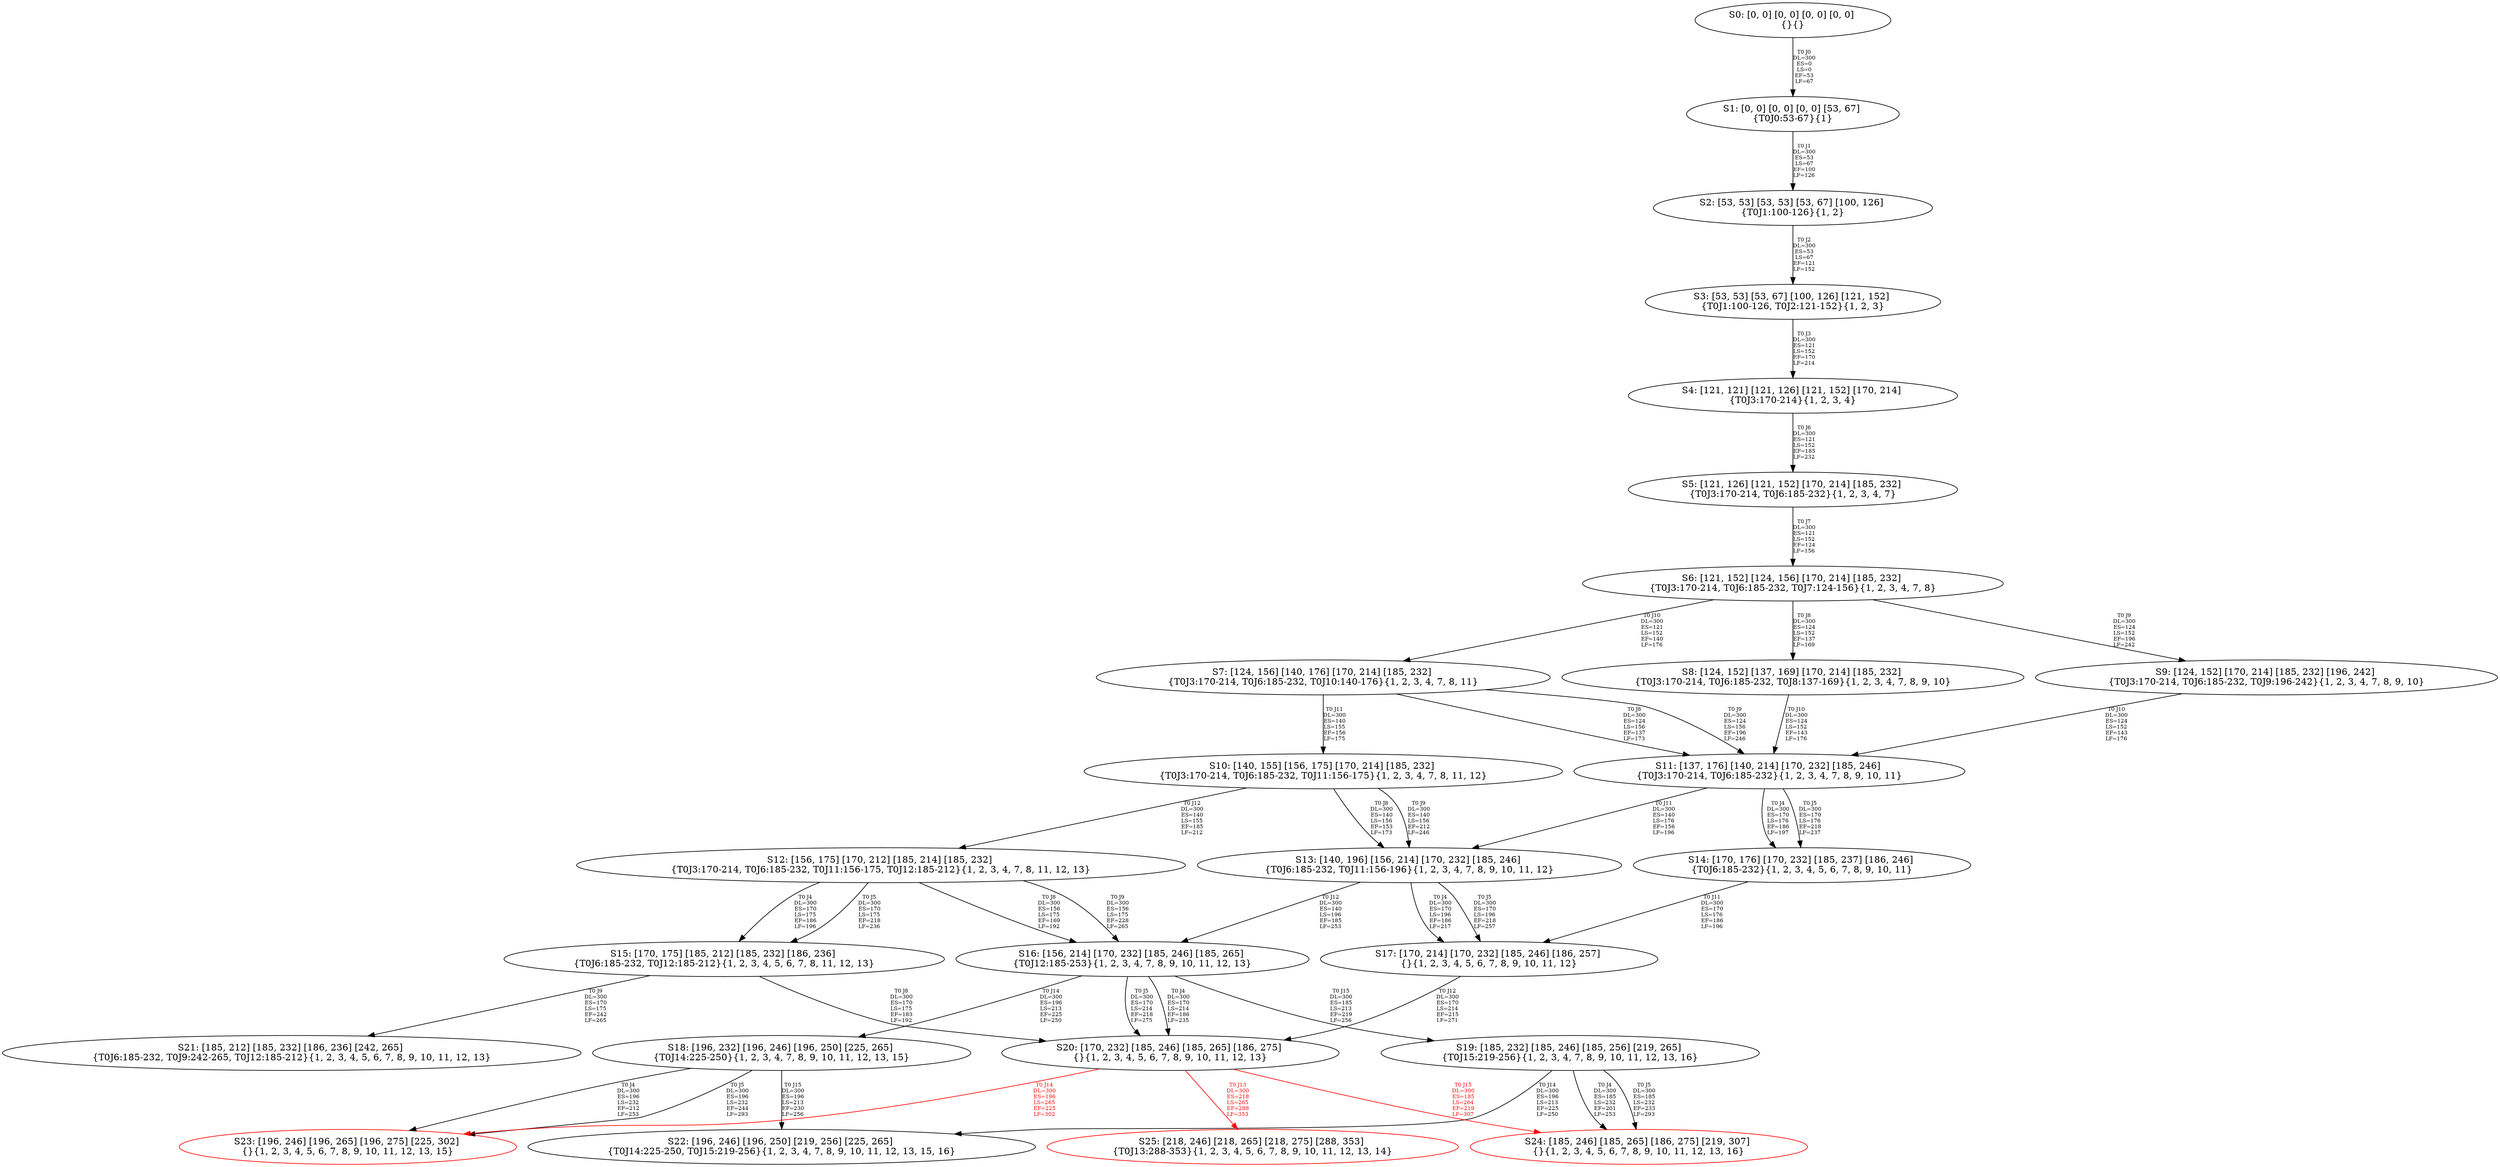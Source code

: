 digraph {
	S0[label="S0: [0, 0] [0, 0] [0, 0] [0, 0] \n{}{}"];
	S1[label="S1: [0, 0] [0, 0] [0, 0] [53, 67] \n{T0J0:53-67}{1}"];
	S2[label="S2: [53, 53] [53, 53] [53, 67] [100, 126] \n{T0J1:100-126}{1, 2}"];
	S3[label="S3: [53, 53] [53, 67] [100, 126] [121, 152] \n{T0J1:100-126, T0J2:121-152}{1, 2, 3}"];
	S4[label="S4: [121, 121] [121, 126] [121, 152] [170, 214] \n{T0J3:170-214}{1, 2, 3, 4}"];
	S5[label="S5: [121, 126] [121, 152] [170, 214] [185, 232] \n{T0J3:170-214, T0J6:185-232}{1, 2, 3, 4, 7}"];
	S6[label="S6: [121, 152] [124, 156] [170, 214] [185, 232] \n{T0J3:170-214, T0J6:185-232, T0J7:124-156}{1, 2, 3, 4, 7, 8}"];
	S7[label="S7: [124, 156] [140, 176] [170, 214] [185, 232] \n{T0J3:170-214, T0J6:185-232, T0J10:140-176}{1, 2, 3, 4, 7, 8, 11}"];
	S8[label="S8: [124, 152] [137, 169] [170, 214] [185, 232] \n{T0J3:170-214, T0J6:185-232, T0J8:137-169}{1, 2, 3, 4, 7, 8, 9, 10}"];
	S9[label="S9: [124, 152] [170, 214] [185, 232] [196, 242] \n{T0J3:170-214, T0J6:185-232, T0J9:196-242}{1, 2, 3, 4, 7, 8, 9, 10}"];
	S10[label="S10: [140, 155] [156, 175] [170, 214] [185, 232] \n{T0J3:170-214, T0J6:185-232, T0J11:156-175}{1, 2, 3, 4, 7, 8, 11, 12}"];
	S11[label="S11: [137, 176] [140, 214] [170, 232] [185, 246] \n{T0J3:170-214, T0J6:185-232}{1, 2, 3, 4, 7, 8, 9, 10, 11}"];
	S12[label="S12: [156, 175] [170, 212] [185, 214] [185, 232] \n{T0J3:170-214, T0J6:185-232, T0J11:156-175, T0J12:185-212}{1, 2, 3, 4, 7, 8, 11, 12, 13}"];
	S13[label="S13: [140, 196] [156, 214] [170, 232] [185, 246] \n{T0J6:185-232, T0J11:156-196}{1, 2, 3, 4, 7, 8, 9, 10, 11, 12}"];
	S14[label="S14: [170, 176] [170, 232] [185, 237] [186, 246] \n{T0J6:185-232}{1, 2, 3, 4, 5, 6, 7, 8, 9, 10, 11}"];
	S15[label="S15: [170, 175] [185, 212] [185, 232] [186, 236] \n{T0J6:185-232, T0J12:185-212}{1, 2, 3, 4, 5, 6, 7, 8, 11, 12, 13}"];
	S16[label="S16: [156, 214] [170, 232] [185, 246] [185, 265] \n{T0J12:185-253}{1, 2, 3, 4, 7, 8, 9, 10, 11, 12, 13}"];
	S17[label="S17: [170, 214] [170, 232] [185, 246] [186, 257] \n{}{1, 2, 3, 4, 5, 6, 7, 8, 9, 10, 11, 12}"];
	S18[label="S18: [196, 232] [196, 246] [196, 250] [225, 265] \n{T0J14:225-250}{1, 2, 3, 4, 7, 8, 9, 10, 11, 12, 13, 15}"];
	S19[label="S19: [185, 232] [185, 246] [185, 256] [219, 265] \n{T0J15:219-256}{1, 2, 3, 4, 7, 8, 9, 10, 11, 12, 13, 16}"];
	S20[label="S20: [170, 232] [185, 246] [185, 265] [186, 275] \n{}{1, 2, 3, 4, 5, 6, 7, 8, 9, 10, 11, 12, 13}"];
	S21[label="S21: [185, 212] [185, 232] [186, 236] [242, 265] \n{T0J6:185-232, T0J9:242-265, T0J12:185-212}{1, 2, 3, 4, 5, 6, 7, 8, 9, 10, 11, 12, 13}"];
	S22[label="S22: [196, 246] [196, 250] [219, 256] [225, 265] \n{T0J14:225-250, T0J15:219-256}{1, 2, 3, 4, 7, 8, 9, 10, 11, 12, 13, 15, 16}"];
	S23[label="S23: [196, 246] [196, 265] [196, 275] [225, 302] \n{}{1, 2, 3, 4, 5, 6, 7, 8, 9, 10, 11, 12, 13, 15}"];
	S24[label="S24: [185, 246] [185, 265] [186, 275] [219, 307] \n{}{1, 2, 3, 4, 5, 6, 7, 8, 9, 10, 11, 12, 13, 16}"];
	S25[label="S25: [218, 246] [218, 265] [218, 275] [288, 353] \n{T0J13:288-353}{1, 2, 3, 4, 5, 6, 7, 8, 9, 10, 11, 12, 13, 14}"];
	S0 -> S1[label="T0 J0\nDL=300\nES=0\nLS=0\nEF=53\nLF=67",fontsize=8];
	S1 -> S2[label="T0 J1\nDL=300\nES=53\nLS=67\nEF=100\nLF=126",fontsize=8];
	S2 -> S3[label="T0 J2\nDL=300\nES=53\nLS=67\nEF=121\nLF=152",fontsize=8];
	S3 -> S4[label="T0 J3\nDL=300\nES=121\nLS=152\nEF=170\nLF=214",fontsize=8];
	S4 -> S5[label="T0 J6\nDL=300\nES=121\nLS=152\nEF=185\nLF=232",fontsize=8];
	S5 -> S6[label="T0 J7\nDL=300\nES=121\nLS=152\nEF=124\nLF=156",fontsize=8];
	S6 -> S8[label="T0 J8\nDL=300\nES=124\nLS=152\nEF=137\nLF=169",fontsize=8];
	S6 -> S9[label="T0 J9\nDL=300\nES=124\nLS=152\nEF=196\nLF=242",fontsize=8];
	S6 -> S7[label="T0 J10\nDL=300\nES=121\nLS=152\nEF=140\nLF=176",fontsize=8];
	S7 -> S11[label="T0 J8\nDL=300\nES=124\nLS=156\nEF=137\nLF=173",fontsize=8];
	S7 -> S11[label="T0 J9\nDL=300\nES=124\nLS=156\nEF=196\nLF=246",fontsize=8];
	S7 -> S10[label="T0 J11\nDL=300\nES=140\nLS=155\nEF=156\nLF=175",fontsize=8];
	S8 -> S11[label="T0 J10\nDL=300\nES=124\nLS=152\nEF=143\nLF=176",fontsize=8];
	S9 -> S11[label="T0 J10\nDL=300\nES=124\nLS=152\nEF=143\nLF=176",fontsize=8];
	S10 -> S13[label="T0 J8\nDL=300\nES=140\nLS=156\nEF=153\nLF=173",fontsize=8];
	S10 -> S13[label="T0 J9\nDL=300\nES=140\nLS=156\nEF=212\nLF=246",fontsize=8];
	S10 -> S12[label="T0 J12\nDL=300\nES=140\nLS=155\nEF=185\nLF=212",fontsize=8];
	S11 -> S14[label="T0 J4\nDL=300\nES=170\nLS=176\nEF=186\nLF=197",fontsize=8];
	S11 -> S14[label="T0 J5\nDL=300\nES=170\nLS=176\nEF=218\nLF=237",fontsize=8];
	S11 -> S13[label="T0 J11\nDL=300\nES=140\nLS=176\nEF=156\nLF=196",fontsize=8];
	S12 -> S15[label="T0 J4\nDL=300\nES=170\nLS=175\nEF=186\nLF=196",fontsize=8];
	S12 -> S15[label="T0 J5\nDL=300\nES=170\nLS=175\nEF=218\nLF=236",fontsize=8];
	S12 -> S16[label="T0 J8\nDL=300\nES=156\nLS=175\nEF=169\nLF=192",fontsize=8];
	S12 -> S16[label="T0 J9\nDL=300\nES=156\nLS=175\nEF=228\nLF=265",fontsize=8];
	S13 -> S17[label="T0 J4\nDL=300\nES=170\nLS=196\nEF=186\nLF=217",fontsize=8];
	S13 -> S17[label="T0 J5\nDL=300\nES=170\nLS=196\nEF=218\nLF=257",fontsize=8];
	S13 -> S16[label="T0 J12\nDL=300\nES=140\nLS=196\nEF=185\nLF=253",fontsize=8];
	S14 -> S17[label="T0 J11\nDL=300\nES=170\nLS=176\nEF=186\nLF=196",fontsize=8];
	S15 -> S20[label="T0 J8\nDL=300\nES=170\nLS=175\nEF=183\nLF=192",fontsize=8];
	S15 -> S21[label="T0 J9\nDL=300\nES=170\nLS=175\nEF=242\nLF=265",fontsize=8];
	S16 -> S20[label="T0 J4\nDL=300\nES=170\nLS=214\nEF=186\nLF=235",fontsize=8];
	S16 -> S20[label="T0 J5\nDL=300\nES=170\nLS=214\nEF=218\nLF=275",fontsize=8];
	S16 -> S18[label="T0 J14\nDL=300\nES=196\nLS=213\nEF=225\nLF=250",fontsize=8];
	S16 -> S19[label="T0 J15\nDL=300\nES=185\nLS=213\nEF=219\nLF=256",fontsize=8];
	S17 -> S20[label="T0 J12\nDL=300\nES=170\nLS=214\nEF=215\nLF=271",fontsize=8];
	S18 -> S23[label="T0 J4\nDL=300\nES=196\nLS=232\nEF=212\nLF=253",fontsize=8];
	S18 -> S23[label="T0 J5\nDL=300\nES=196\nLS=232\nEF=244\nLF=293",fontsize=8];
	S18 -> S22[label="T0 J15\nDL=300\nES=196\nLS=213\nEF=230\nLF=256",fontsize=8];
	S19 -> S24[label="T0 J4\nDL=300\nES=185\nLS=232\nEF=201\nLF=253",fontsize=8];
	S19 -> S24[label="T0 J5\nDL=300\nES=185\nLS=232\nEF=233\nLF=293",fontsize=8];
	S19 -> S22[label="T0 J14\nDL=300\nES=196\nLS=213\nEF=225\nLF=250",fontsize=8];
	S20 -> S25[label="T0 J13\nDL=300\nES=218\nLS=265\nEF=288\nLF=353",color=Red,fontcolor=Red,fontsize=8];
S25[color=Red];
	S20 -> S23[label="T0 J14\nDL=300\nES=196\nLS=265\nEF=225\nLF=302",color=Red,fontcolor=Red,fontsize=8];
S23[color=Red];
	S20 -> S24[label="T0 J15\nDL=300\nES=185\nLS=264\nEF=219\nLF=307",color=Red,fontcolor=Red,fontsize=8];
S24[color=Red];
}
